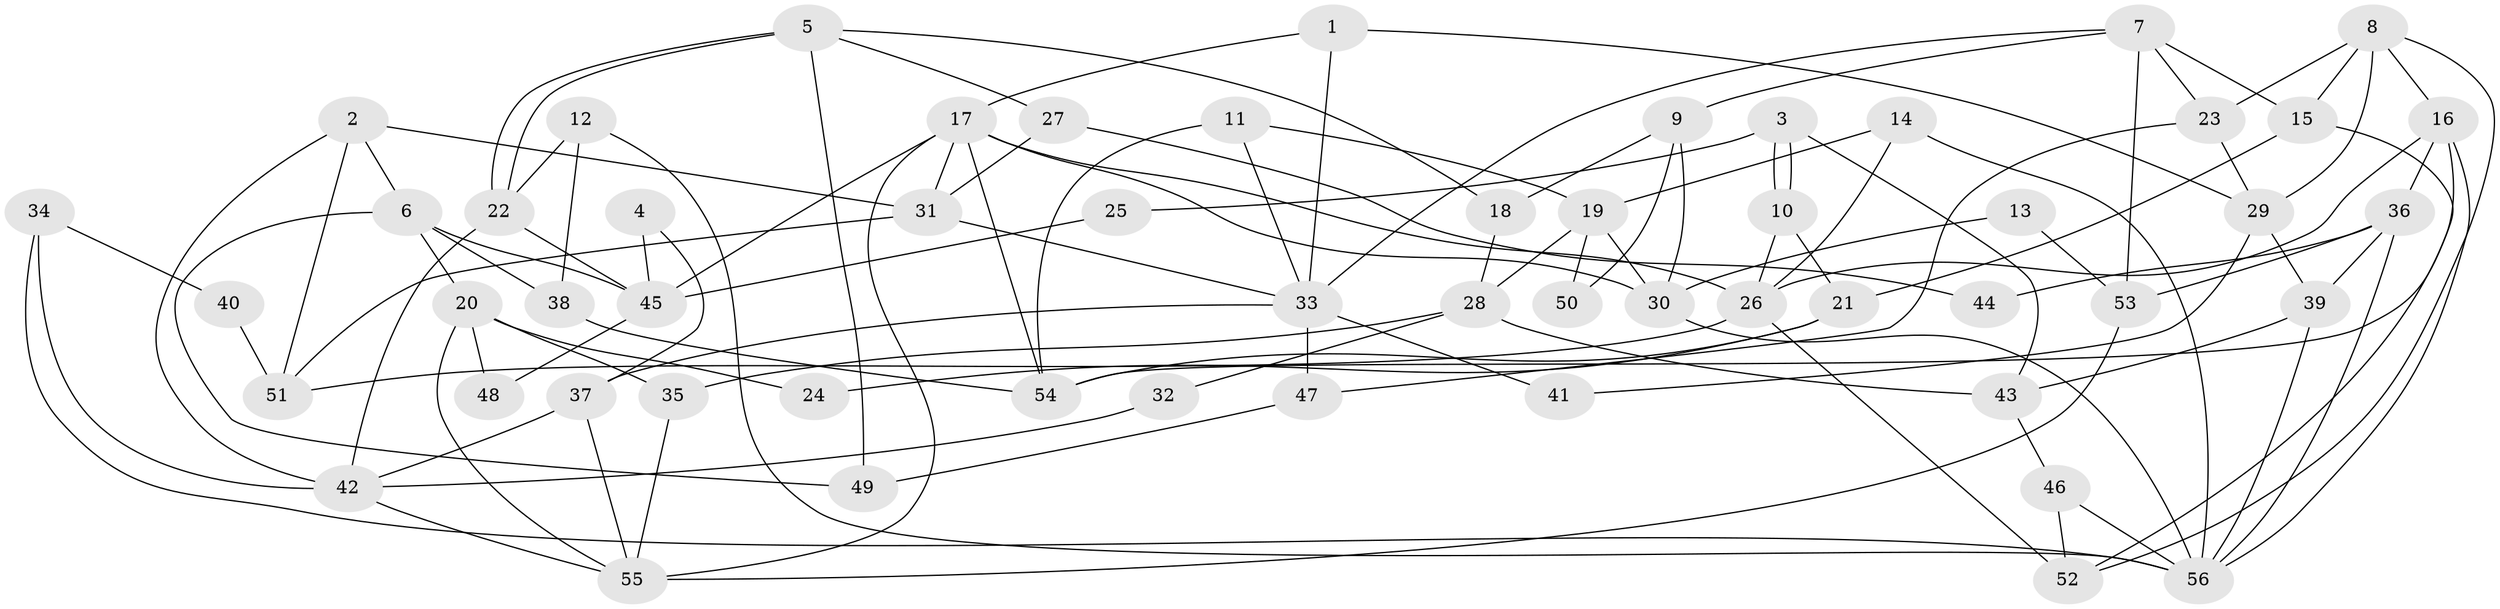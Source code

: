 // Generated by graph-tools (version 1.1) at 2025/50/03/09/25 03:50:04]
// undirected, 56 vertices, 112 edges
graph export_dot {
graph [start="1"]
  node [color=gray90,style=filled];
  1;
  2;
  3;
  4;
  5;
  6;
  7;
  8;
  9;
  10;
  11;
  12;
  13;
  14;
  15;
  16;
  17;
  18;
  19;
  20;
  21;
  22;
  23;
  24;
  25;
  26;
  27;
  28;
  29;
  30;
  31;
  32;
  33;
  34;
  35;
  36;
  37;
  38;
  39;
  40;
  41;
  42;
  43;
  44;
  45;
  46;
  47;
  48;
  49;
  50;
  51;
  52;
  53;
  54;
  55;
  56;
  1 -- 17;
  1 -- 33;
  1 -- 29;
  2 -- 6;
  2 -- 31;
  2 -- 42;
  2 -- 51;
  3 -- 10;
  3 -- 10;
  3 -- 43;
  3 -- 25;
  4 -- 45;
  4 -- 37;
  5 -- 49;
  5 -- 22;
  5 -- 22;
  5 -- 18;
  5 -- 27;
  6 -- 20;
  6 -- 45;
  6 -- 38;
  6 -- 49;
  7 -- 15;
  7 -- 33;
  7 -- 9;
  7 -- 23;
  7 -- 53;
  8 -- 23;
  8 -- 52;
  8 -- 15;
  8 -- 16;
  8 -- 29;
  9 -- 30;
  9 -- 18;
  9 -- 50;
  10 -- 21;
  10 -- 26;
  11 -- 19;
  11 -- 54;
  11 -- 33;
  12 -- 22;
  12 -- 56;
  12 -- 38;
  13 -- 30;
  13 -- 53;
  14 -- 56;
  14 -- 26;
  14 -- 19;
  15 -- 52;
  15 -- 21;
  16 -- 56;
  16 -- 26;
  16 -- 36;
  16 -- 54;
  17 -- 54;
  17 -- 26;
  17 -- 30;
  17 -- 31;
  17 -- 45;
  17 -- 55;
  18 -- 28;
  19 -- 30;
  19 -- 28;
  19 -- 50;
  20 -- 55;
  20 -- 35;
  20 -- 24;
  20 -- 48;
  21 -- 54;
  21 -- 24;
  22 -- 42;
  22 -- 45;
  23 -- 29;
  23 -- 47;
  25 -- 45;
  26 -- 51;
  26 -- 52;
  27 -- 31;
  27 -- 44;
  28 -- 32;
  28 -- 35;
  28 -- 43;
  29 -- 39;
  29 -- 41;
  30 -- 56;
  31 -- 51;
  31 -- 33;
  32 -- 42;
  33 -- 37;
  33 -- 41;
  33 -- 47;
  34 -- 42;
  34 -- 56;
  34 -- 40;
  35 -- 55;
  36 -- 53;
  36 -- 39;
  36 -- 44;
  36 -- 56;
  37 -- 55;
  37 -- 42;
  38 -- 54;
  39 -- 43;
  39 -- 56;
  40 -- 51;
  42 -- 55;
  43 -- 46;
  45 -- 48;
  46 -- 56;
  46 -- 52;
  47 -- 49;
  53 -- 55;
}
